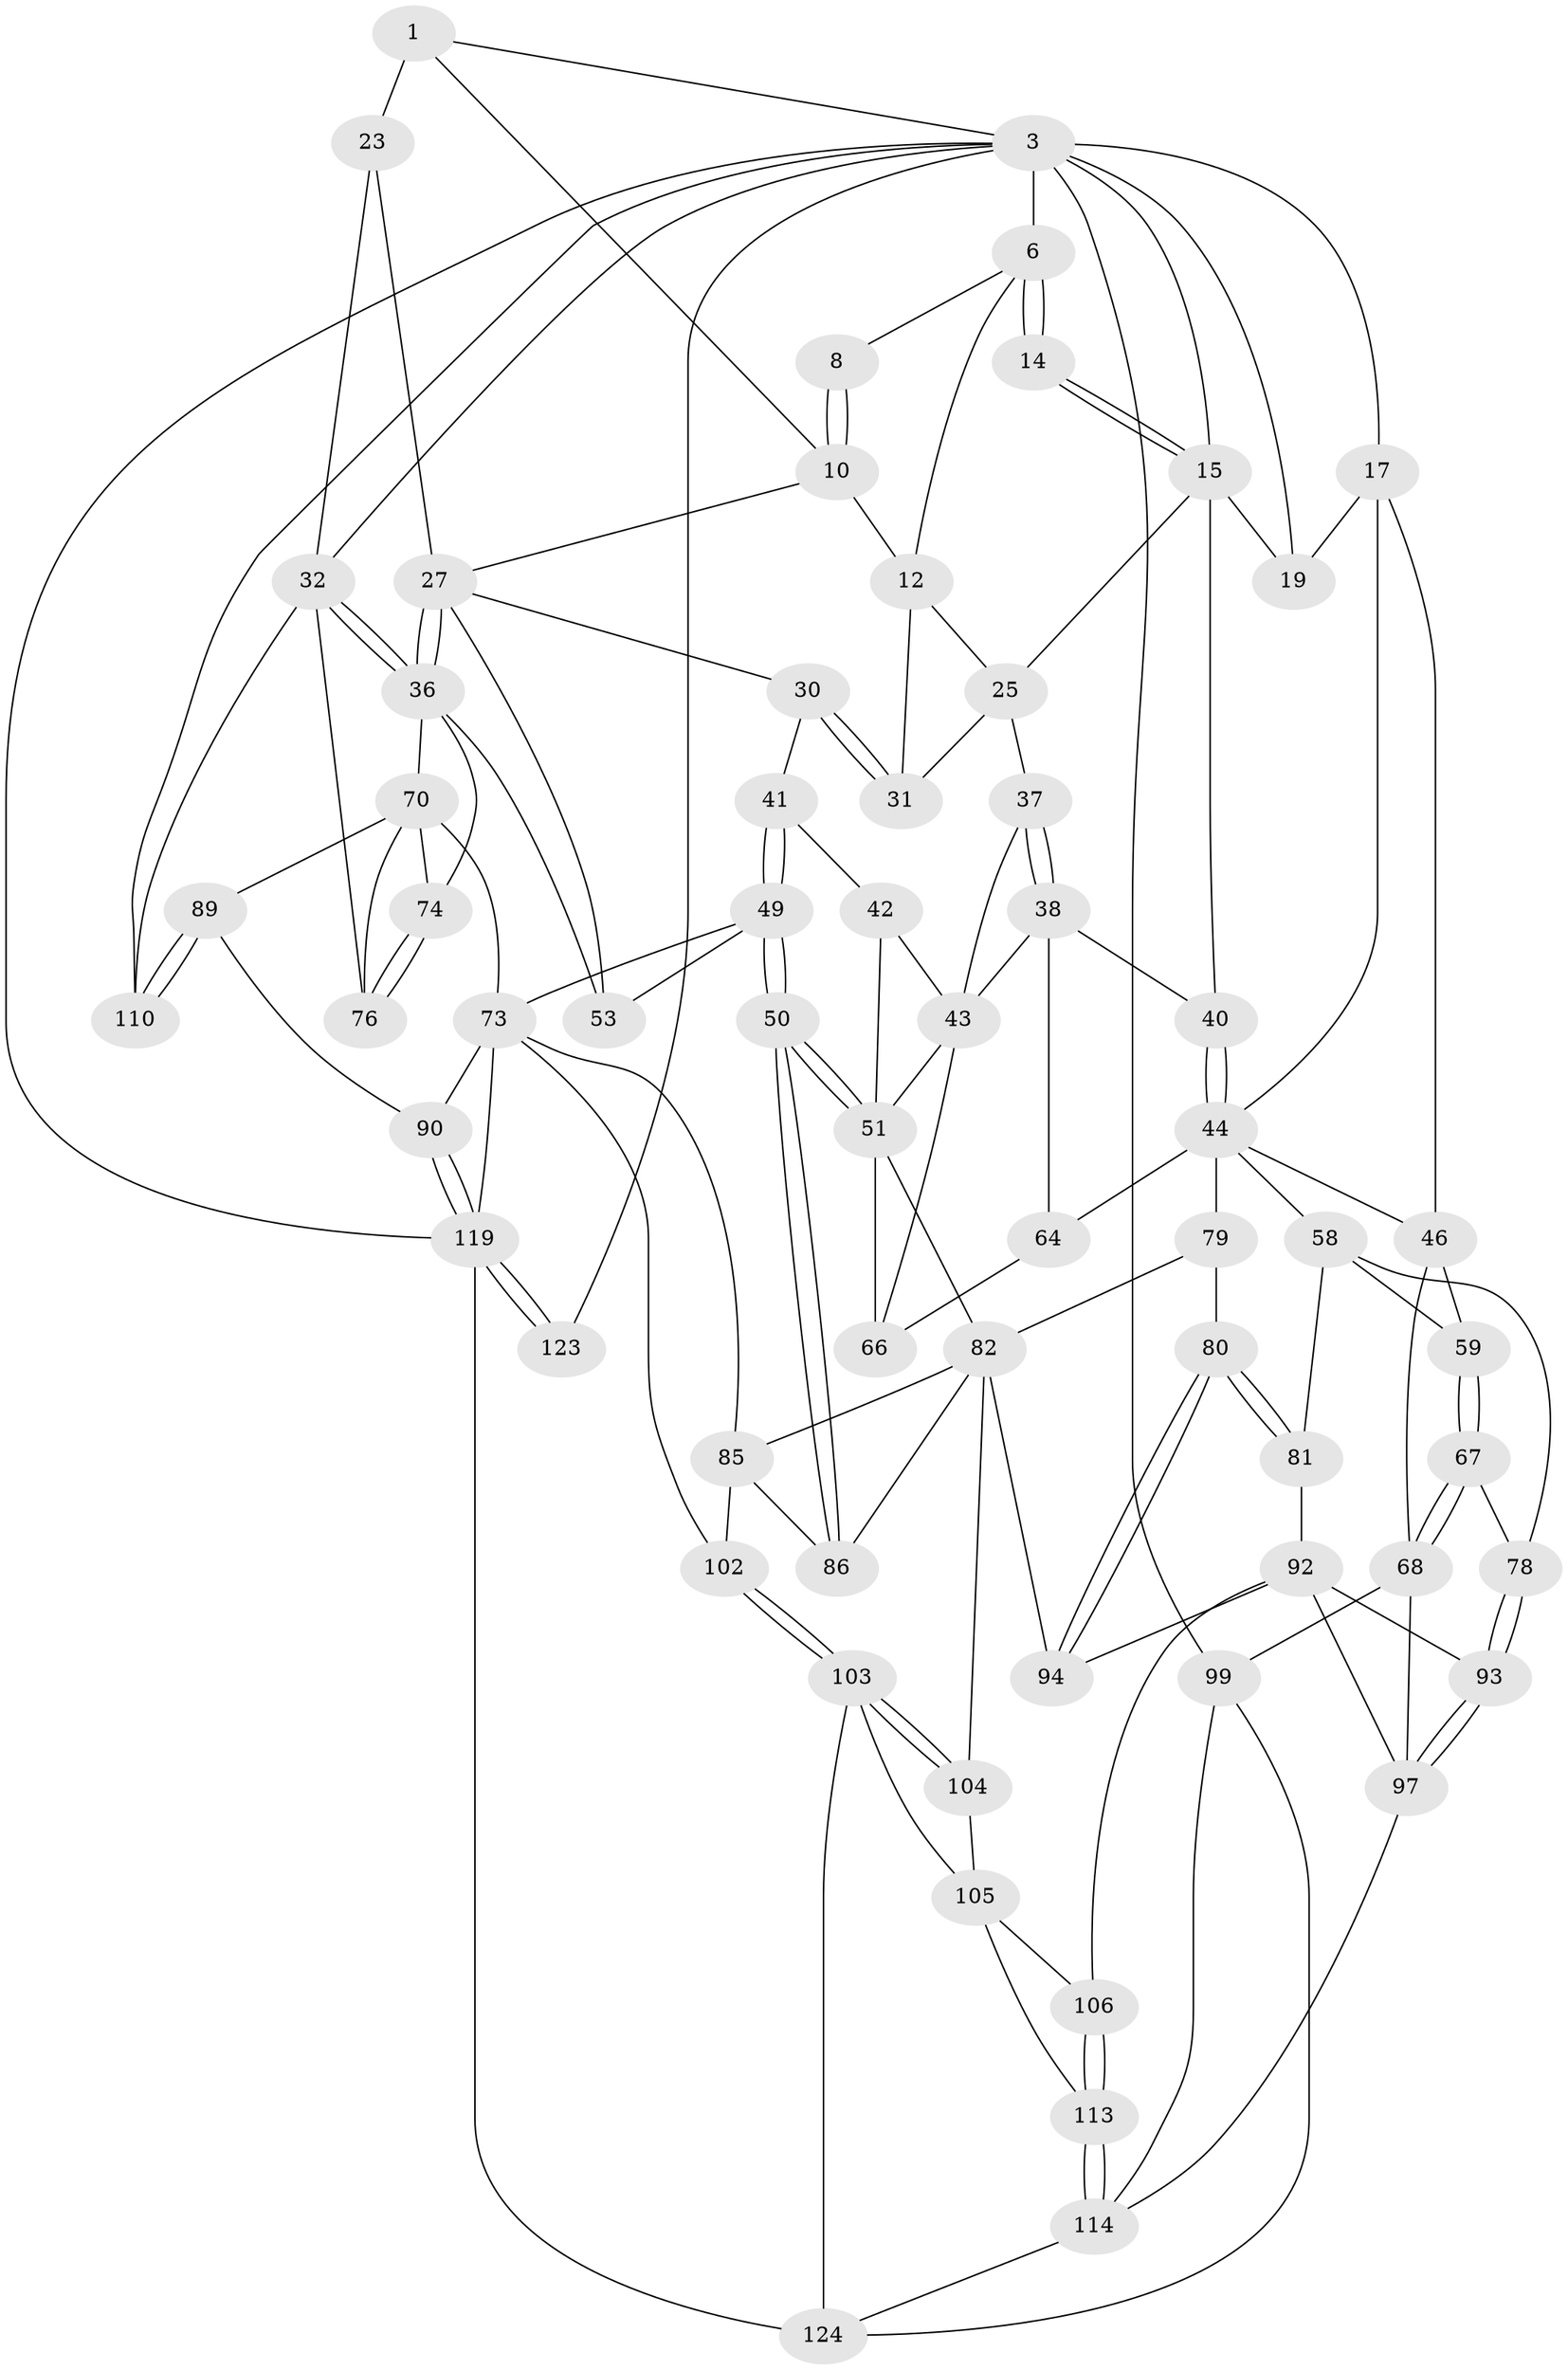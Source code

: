 // original degree distribution, {3: 0.015625, 6: 0.2265625, 4: 0.2421875, 5: 0.515625}
// Generated by graph-tools (version 1.1) at 2025/17/03/09/25 04:17:19]
// undirected, 64 vertices, 146 edges
graph export_dot {
graph [start="1"]
  node [color=gray90,style=filled];
  1 [pos="+0.9895173273293861+0",super="+9+2"];
  3 [pos="+1+0",super="+116+4"];
  6 [pos="+0.3768479009579177+0",super="+7"];
  8 [pos="+0.6300918848639705+0"];
  10 [pos="+0.7019900310549163+0.13231327519070554",super="+11"];
  12 [pos="+0.6201884504916491+0.15042685799681135",super="+24"];
  14 [pos="+0.50341262249895+0.1329292085041964"];
  15 [pos="+0.4069982352774071+0.19586032377359255",super="+20"];
  17 [pos="+0+0.2950691937165139",super="+18"];
  19 [pos="+0.19826772282354826+0.04301201153984379",super="+22"];
  23 [pos="+0.8638739867485987+0.14854292187647275",super="+26"];
  25 [pos="+0.43377430030253084+0.26572939018406566",super="+34"];
  27 [pos="+0.8345482251398603+0.2965765756817948",super="+28"];
  30 [pos="+0.613265755411822+0.3255673828205548"];
  31 [pos="+0.5887542094906228+0.2819770572113913"];
  32 [pos="+1+0.3346399911649388",super="+33"];
  36 [pos="+0.9096421447283826+0.40893018356087435",super="+61"];
  37 [pos="+0.5188076982854098+0.3731058415286327"];
  38 [pos="+0.43410151690353954+0.3999148571695262",super="+39"];
  40 [pos="+0.3768259888248579+0.35743314207088067"];
  41 [pos="+0.5671553368544779+0.3793710576107797"];
  42 [pos="+0.551286327020276+0.380878610044452"];
  43 [pos="+0.5275861251613568+0.37937135612343736",super="+55"];
  44 [pos="+0.22396748381343254+0.3847475678297844",super="+57+45"];
  46 [pos="+0.1655560333525466+0.37092414855484307",super="+47"];
  49 [pos="+0.6541850306150423+0.5022027607894387",super="+54"];
  50 [pos="+0.6296716022900873+0.5221979363028684"];
  51 [pos="+0.5627643169649507+0.5111796776163016",super="+69+52"];
  53 [pos="+0.7329812743840528+0.4079444698307856"];
  58 [pos="+0.19201436416286988+0.5117041330945884",super="+77"];
  59 [pos="+0.15663874027727925+0.5026086939990349"];
  64 [pos="+0.3327857820917158+0.49887043312526286"];
  66 [pos="+0.43309765362947195+0.5057259436066092"];
  67 [pos="+0+0.5431226949218296"];
  68 [pos="+0+0.505473497409099",super="+98"];
  70 [pos="+0.8041981508117362+0.5313631418258918",super="+71"];
  73 [pos="+0.7622260882762006+0.5753352599662155",super="+84"];
  74 [pos="+0.9039846056628749+0.5390726083939628"];
  76 [pos="+0.9306599483416668+0.5616731852170125"];
  78 [pos="+0.07366986411203885+0.6281697464060441"];
  79 [pos="+0.3281033408533511+0.5041421522367645"];
  80 [pos="+0.28080885131131866+0.6282105970218184"];
  81 [pos="+0.21098882001405458+0.6123718898833574"];
  82 [pos="+0.4627668251046053+0.6441002591059559",super="+83+87"];
  85 [pos="+0.6484157104713938+0.6650659790798213",super="+101"];
  86 [pos="+0.6198978940299636+0.5777561192073428"];
  89 [pos="+0.8318759872114335+0.7640655661514775"];
  90 [pos="+0.7876613644420446+0.7884636247903761"];
  92 [pos="+0.19117594841844518+0.6500782217965586",super="+95"];
  93 [pos="+0.10235411338147288+0.6771324577165089"];
  94 [pos="+0.2979018636092697+0.6623749242525072"];
  97 [pos="+0.1027068652146669+0.6800522639254697",super="+108"];
  99 [pos="+0+0.924949902201119",super="+100+118"];
  102 [pos="+0.5037806850933292+0.809577845638493"];
  103 [pos="+0.4911329732393677+0.8249659856555303",super="+111"];
  104 [pos="+0.3431687726767799+0.7361061867682943"];
  105 [pos="+0.2903024669956308+0.7883490701637104",super="+112"];
  106 [pos="+0.22521582593563066+0.7736065021315656"];
  110 [pos="+1+0.8256717295030437"];
  113 [pos="+0.26088851466994484+0.8888550740753111"];
  114 [pos="+0.2513500939554603+0.9219157344260234",super="+115"];
  119 [pos="+0.819398498239315+0.9031085874192547",super="+120"];
  123 [pos="+0.9357915452355364+1"];
  124 [pos="+0.44040696037633775+1",super="+125"];
  1 -- 10;
  1 -- 23 [weight=2];
  1 -- 3;
  3 -- 99 [weight=2];
  3 -- 123;
  3 -- 110;
  3 -- 32;
  3 -- 119;
  3 -- 17;
  3 -- 19;
  3 -- 6;
  3 -- 15;
  6 -- 14 [weight=2];
  6 -- 14;
  6 -- 8;
  6 -- 12;
  8 -- 10;
  8 -- 10;
  10 -- 12;
  10 -- 27;
  12 -- 25;
  12 -- 31;
  14 -- 15;
  14 -- 15;
  15 -- 40;
  15 -- 25;
  15 -- 19;
  17 -- 19 [weight=2];
  17 -- 44;
  17 -- 46;
  23 -- 32;
  23 -- 27;
  25 -- 37;
  25 -- 31;
  27 -- 36;
  27 -- 36;
  27 -- 53;
  27 -- 30;
  30 -- 31;
  30 -- 31;
  30 -- 41;
  32 -- 36;
  32 -- 36;
  32 -- 76;
  32 -- 110;
  36 -- 74;
  36 -- 53;
  36 -- 70 [weight=2];
  37 -- 38;
  37 -- 38;
  37 -- 43;
  38 -- 40;
  38 -- 64;
  38 -- 43;
  40 -- 44;
  40 -- 44;
  41 -- 42;
  41 -- 49;
  41 -- 49;
  42 -- 43;
  42 -- 51;
  43 -- 51;
  43 -- 66;
  44 -- 64;
  44 -- 58;
  44 -- 79;
  44 -- 46;
  46 -- 59;
  46 -- 68;
  49 -- 50;
  49 -- 50;
  49 -- 73;
  49 -- 53;
  50 -- 51;
  50 -- 51;
  50 -- 86;
  50 -- 86;
  51 -- 66;
  51 -- 82;
  58 -- 59;
  58 -- 81;
  58 -- 78;
  59 -- 67;
  59 -- 67;
  64 -- 66;
  67 -- 68;
  67 -- 68;
  67 -- 78;
  68 -- 97;
  68 -- 99;
  70 -- 73;
  70 -- 89;
  70 -- 74;
  70 -- 76;
  73 -- 85;
  73 -- 102;
  73 -- 90;
  73 -- 119;
  74 -- 76;
  74 -- 76;
  78 -- 93;
  78 -- 93;
  79 -- 80;
  79 -- 82;
  80 -- 81;
  80 -- 81;
  80 -- 94;
  80 -- 94;
  81 -- 92;
  82 -- 104;
  82 -- 94;
  82 -- 85;
  82 -- 86;
  85 -- 86;
  85 -- 102;
  89 -- 90;
  89 -- 110;
  89 -- 110;
  90 -- 119;
  90 -- 119;
  92 -- 93;
  92 -- 97;
  92 -- 106;
  92 -- 94;
  93 -- 97;
  93 -- 97;
  97 -- 114;
  99 -- 124;
  99 -- 114;
  102 -- 103;
  102 -- 103;
  103 -- 104;
  103 -- 104;
  103 -- 124;
  103 -- 105;
  104 -- 105;
  105 -- 106;
  105 -- 113;
  106 -- 113;
  106 -- 113;
  113 -- 114;
  113 -- 114;
  114 -- 124;
  119 -- 123 [weight=2];
  119 -- 123;
  119 -- 124 [weight=2];
}
